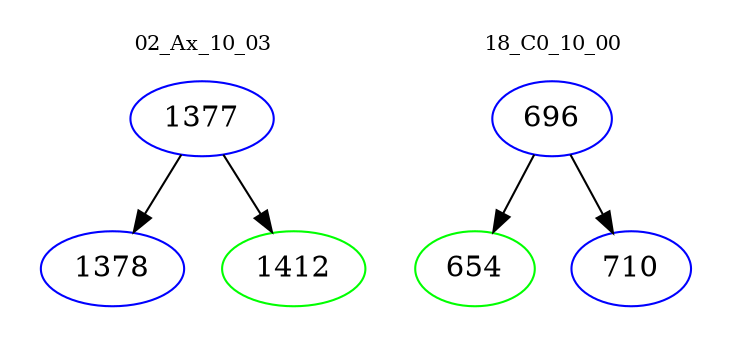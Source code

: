 digraph{
subgraph cluster_0 {
color = white
label = "02_Ax_10_03";
fontsize=10;
T0_1377 [label="1377", color="blue"]
T0_1377 -> T0_1378 [color="black"]
T0_1378 [label="1378", color="blue"]
T0_1377 -> T0_1412 [color="black"]
T0_1412 [label="1412", color="green"]
}
subgraph cluster_1 {
color = white
label = "18_C0_10_00";
fontsize=10;
T1_696 [label="696", color="blue"]
T1_696 -> T1_654 [color="black"]
T1_654 [label="654", color="green"]
T1_696 -> T1_710 [color="black"]
T1_710 [label="710", color="blue"]
}
}
